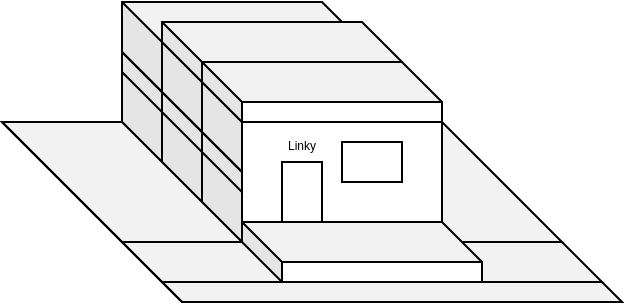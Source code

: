 <mxfile version="19.0.2" type="device"><diagram id="NYXTOI5aAHrstnWKb3CB" name="Page-1"><mxGraphModel dx="1826" dy="699" grid="1" gridSize="10" guides="1" tooltips="1" connect="1" arrows="1" fold="1" page="1" pageScale="1" pageWidth="827" pageHeight="1169" math="0" shadow="0"><root><mxCell id="0"/><mxCell id="1" parent="0"/><mxCell id="xnlJGgqW5DRmPZrcVqQ4-12" value="" style="shape=cube;whiteSpace=wrap;html=1;boundedLbl=1;backgroundOutline=1;darkOpacity=0.05;darkOpacity2=0.1;size=60;direction=east;" vertex="1" parent="1"><mxGeometry x="510" y="350" width="240" height="20" as="geometry"/></mxCell><mxCell id="xnlJGgqW5DRmPZrcVqQ4-10" value="" style="shape=cube;whiteSpace=wrap;html=1;boundedLbl=1;backgroundOutline=1;darkOpacity=0.05;darkOpacity2=0.1;size=60;direction=east;" vertex="1" parent="1"><mxGeometry x="610" y="290" width="120" height="60" as="geometry"/></mxCell><mxCell id="xnlJGgqW5DRmPZrcVqQ4-1" value="" style="shape=cube;whiteSpace=wrap;html=1;boundedLbl=1;backgroundOutline=1;darkOpacity=0.05;darkOpacity2=0.1;" vertex="1" parent="1"><mxGeometry x="510" y="230" width="120" height="80" as="geometry"/></mxCell><mxCell id="xnlJGgqW5DRmPZrcVqQ4-2" value="" style="shape=cube;whiteSpace=wrap;html=1;boundedLbl=1;backgroundOutline=1;darkOpacity=0.05;darkOpacity2=0.1;" vertex="1" parent="1"><mxGeometry x="530" y="250" width="120" height="80" as="geometry"/></mxCell><mxCell id="xnlJGgqW5DRmPZrcVqQ4-3" value="" style="shape=cube;whiteSpace=wrap;html=1;boundedLbl=1;backgroundOutline=1;darkOpacity=0.05;darkOpacity2=0.1;" vertex="1" parent="1"><mxGeometry x="550" y="270" width="120" height="80" as="geometry"/></mxCell><mxCell id="xnlJGgqW5DRmPZrcVqQ4-4" value="" style="shape=cube;whiteSpace=wrap;html=1;boundedLbl=1;backgroundOutline=1;darkOpacity=0.05;darkOpacity2=0.1;size=60;direction=east;" vertex="1" parent="1"><mxGeometry x="450" y="290" width="120" height="60" as="geometry"/></mxCell><mxCell id="xnlJGgqW5DRmPZrcVqQ4-9" value="" style="shape=cube;whiteSpace=wrap;html=1;boundedLbl=1;backgroundOutline=1;darkOpacity=0.05;darkOpacity2=0.1;" vertex="1" parent="1"><mxGeometry x="530" y="240" width="120" height="30" as="geometry"/></mxCell><mxCell id="xnlJGgqW5DRmPZrcVqQ4-11" value="" style="shape=cube;whiteSpace=wrap;html=1;boundedLbl=1;backgroundOutline=1;darkOpacity=0.05;darkOpacity2=0.1;" vertex="1" parent="1"><mxGeometry x="570" y="340" width="120" height="30" as="geometry"/></mxCell><mxCell id="xnlJGgqW5DRmPZrcVqQ4-13" value="" style="shape=cube;whiteSpace=wrap;html=1;boundedLbl=1;backgroundOutline=1;darkOpacity=0.05;darkOpacity2=0.1;size=0;" vertex="1" parent="1"><mxGeometry x="590" y="310" width="20" height="30" as="geometry"/></mxCell><mxCell id="xnlJGgqW5DRmPZrcVqQ4-15" value="" style="shape=cube;whiteSpace=wrap;html=1;boundedLbl=1;backgroundOutline=1;darkOpacity=0.05;darkOpacity2=0.1;size=0;" vertex="1" parent="1"><mxGeometry x="620" y="300" width="30" height="20" as="geometry"/></mxCell><mxCell id="xnlJGgqW5DRmPZrcVqQ4-17" value="" style="shape=cube;whiteSpace=wrap;html=1;boundedLbl=1;backgroundOutline=1;darkOpacity=0.05;darkOpacity2=0.1;fillColor=#FFFFFF;" vertex="1" parent="1"><mxGeometry x="550" y="295" width="20" height="30" as="geometry"/></mxCell><mxCell id="xnlJGgqW5DRmPZrcVqQ4-18" value="" style="shape=cube;whiteSpace=wrap;html=1;boundedLbl=1;backgroundOutline=1;darkOpacity=0.05;darkOpacity2=0.1;" vertex="1" parent="1"><mxGeometry x="550" y="260" width="120" height="30" as="geometry"/></mxCell><mxCell id="xnlJGgqW5DRmPZrcVqQ4-19" value="" style="shape=cube;whiteSpace=wrap;html=1;boundedLbl=1;backgroundOutline=1;darkOpacity=0.05;darkOpacity2=0.1;fillColor=#FFFFFF;" vertex="1" parent="1"><mxGeometry x="530" y="275" width="20" height="30" as="geometry"/></mxCell><mxCell id="xnlJGgqW5DRmPZrcVqQ4-20" value="" style="shape=cube;whiteSpace=wrap;html=1;boundedLbl=1;backgroundOutline=1;darkOpacity=0.05;darkOpacity2=0.1;fillColor=#FFFFFF;" vertex="1" parent="1"><mxGeometry x="510" y="255" width="20" height="30" as="geometry"/></mxCell><mxCell id="xnlJGgqW5DRmPZrcVqQ4-21" value="" style="shape=cube;whiteSpace=wrap;html=1;boundedLbl=1;backgroundOutline=1;darkOpacity=0.05;darkOpacity2=0.1;size=60;direction=east;" vertex="1" parent="1"><mxGeometry x="530" y="370" width="230" height="10" as="geometry"/></mxCell><mxCell id="xnlJGgqW5DRmPZrcVqQ4-7" value="&lt;font style=&quot;font-size: 6px;&quot;&gt;Linky&lt;/font&gt;" style="text;html=1;strokeColor=none;fillColor=none;align=center;verticalAlign=middle;whiteSpace=wrap;rounded=0;" vertex="1" parent="1"><mxGeometry x="570" y="285" width="60" height="30" as="geometry"/></mxCell></root></mxGraphModel></diagram></mxfile>